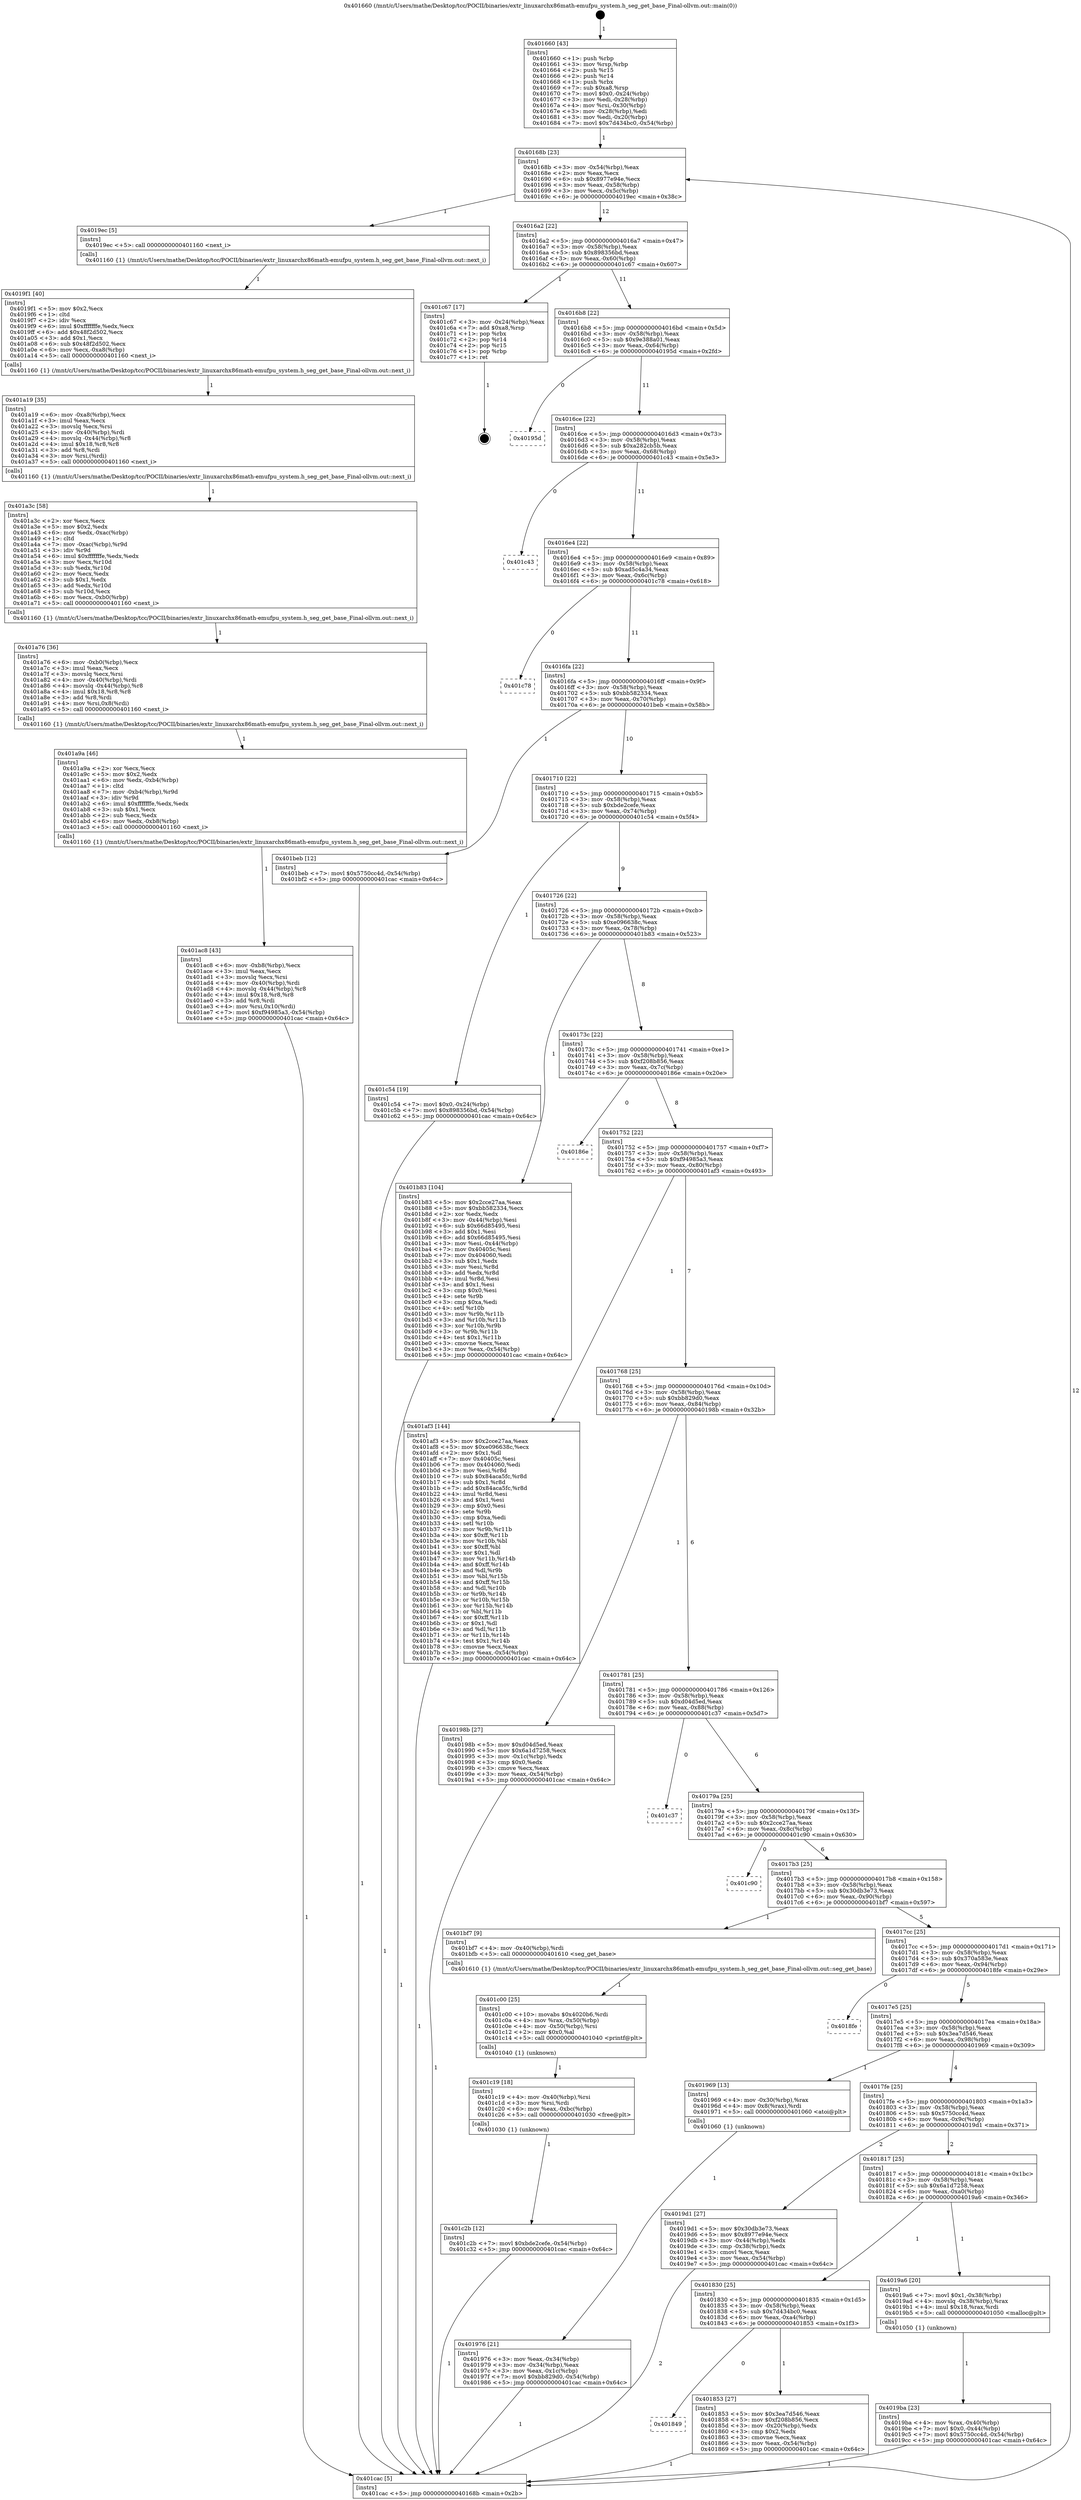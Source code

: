 digraph "0x401660" {
  label = "0x401660 (/mnt/c/Users/mathe/Desktop/tcc/POCII/binaries/extr_linuxarchx86math-emufpu_system.h_seg_get_base_Final-ollvm.out::main(0))"
  labelloc = "t"
  node[shape=record]

  Entry [label="",width=0.3,height=0.3,shape=circle,fillcolor=black,style=filled]
  "0x40168b" [label="{
     0x40168b [23]\l
     | [instrs]\l
     &nbsp;&nbsp;0x40168b \<+3\>: mov -0x54(%rbp),%eax\l
     &nbsp;&nbsp;0x40168e \<+2\>: mov %eax,%ecx\l
     &nbsp;&nbsp;0x401690 \<+6\>: sub $0x8977e94e,%ecx\l
     &nbsp;&nbsp;0x401696 \<+3\>: mov %eax,-0x58(%rbp)\l
     &nbsp;&nbsp;0x401699 \<+3\>: mov %ecx,-0x5c(%rbp)\l
     &nbsp;&nbsp;0x40169c \<+6\>: je 00000000004019ec \<main+0x38c\>\l
  }"]
  "0x4019ec" [label="{
     0x4019ec [5]\l
     | [instrs]\l
     &nbsp;&nbsp;0x4019ec \<+5\>: call 0000000000401160 \<next_i\>\l
     | [calls]\l
     &nbsp;&nbsp;0x401160 \{1\} (/mnt/c/Users/mathe/Desktop/tcc/POCII/binaries/extr_linuxarchx86math-emufpu_system.h_seg_get_base_Final-ollvm.out::next_i)\l
  }"]
  "0x4016a2" [label="{
     0x4016a2 [22]\l
     | [instrs]\l
     &nbsp;&nbsp;0x4016a2 \<+5\>: jmp 00000000004016a7 \<main+0x47\>\l
     &nbsp;&nbsp;0x4016a7 \<+3\>: mov -0x58(%rbp),%eax\l
     &nbsp;&nbsp;0x4016aa \<+5\>: sub $0x898356bd,%eax\l
     &nbsp;&nbsp;0x4016af \<+3\>: mov %eax,-0x60(%rbp)\l
     &nbsp;&nbsp;0x4016b2 \<+6\>: je 0000000000401c67 \<main+0x607\>\l
  }"]
  Exit [label="",width=0.3,height=0.3,shape=circle,fillcolor=black,style=filled,peripheries=2]
  "0x401c67" [label="{
     0x401c67 [17]\l
     | [instrs]\l
     &nbsp;&nbsp;0x401c67 \<+3\>: mov -0x24(%rbp),%eax\l
     &nbsp;&nbsp;0x401c6a \<+7\>: add $0xa8,%rsp\l
     &nbsp;&nbsp;0x401c71 \<+1\>: pop %rbx\l
     &nbsp;&nbsp;0x401c72 \<+2\>: pop %r14\l
     &nbsp;&nbsp;0x401c74 \<+2\>: pop %r15\l
     &nbsp;&nbsp;0x401c76 \<+1\>: pop %rbp\l
     &nbsp;&nbsp;0x401c77 \<+1\>: ret\l
  }"]
  "0x4016b8" [label="{
     0x4016b8 [22]\l
     | [instrs]\l
     &nbsp;&nbsp;0x4016b8 \<+5\>: jmp 00000000004016bd \<main+0x5d\>\l
     &nbsp;&nbsp;0x4016bd \<+3\>: mov -0x58(%rbp),%eax\l
     &nbsp;&nbsp;0x4016c0 \<+5\>: sub $0x9e388a01,%eax\l
     &nbsp;&nbsp;0x4016c5 \<+3\>: mov %eax,-0x64(%rbp)\l
     &nbsp;&nbsp;0x4016c8 \<+6\>: je 000000000040195d \<main+0x2fd\>\l
  }"]
  "0x401c2b" [label="{
     0x401c2b [12]\l
     | [instrs]\l
     &nbsp;&nbsp;0x401c2b \<+7\>: movl $0xbde2cefe,-0x54(%rbp)\l
     &nbsp;&nbsp;0x401c32 \<+5\>: jmp 0000000000401cac \<main+0x64c\>\l
  }"]
  "0x40195d" [label="{
     0x40195d\l
  }", style=dashed]
  "0x4016ce" [label="{
     0x4016ce [22]\l
     | [instrs]\l
     &nbsp;&nbsp;0x4016ce \<+5\>: jmp 00000000004016d3 \<main+0x73\>\l
     &nbsp;&nbsp;0x4016d3 \<+3\>: mov -0x58(%rbp),%eax\l
     &nbsp;&nbsp;0x4016d6 \<+5\>: sub $0xa282cb5b,%eax\l
     &nbsp;&nbsp;0x4016db \<+3\>: mov %eax,-0x68(%rbp)\l
     &nbsp;&nbsp;0x4016de \<+6\>: je 0000000000401c43 \<main+0x5e3\>\l
  }"]
  "0x401c19" [label="{
     0x401c19 [18]\l
     | [instrs]\l
     &nbsp;&nbsp;0x401c19 \<+4\>: mov -0x40(%rbp),%rsi\l
     &nbsp;&nbsp;0x401c1d \<+3\>: mov %rsi,%rdi\l
     &nbsp;&nbsp;0x401c20 \<+6\>: mov %eax,-0xbc(%rbp)\l
     &nbsp;&nbsp;0x401c26 \<+5\>: call 0000000000401030 \<free@plt\>\l
     | [calls]\l
     &nbsp;&nbsp;0x401030 \{1\} (unknown)\l
  }"]
  "0x401c43" [label="{
     0x401c43\l
  }", style=dashed]
  "0x4016e4" [label="{
     0x4016e4 [22]\l
     | [instrs]\l
     &nbsp;&nbsp;0x4016e4 \<+5\>: jmp 00000000004016e9 \<main+0x89\>\l
     &nbsp;&nbsp;0x4016e9 \<+3\>: mov -0x58(%rbp),%eax\l
     &nbsp;&nbsp;0x4016ec \<+5\>: sub $0xad5c4a34,%eax\l
     &nbsp;&nbsp;0x4016f1 \<+3\>: mov %eax,-0x6c(%rbp)\l
     &nbsp;&nbsp;0x4016f4 \<+6\>: je 0000000000401c78 \<main+0x618\>\l
  }"]
  "0x401c00" [label="{
     0x401c00 [25]\l
     | [instrs]\l
     &nbsp;&nbsp;0x401c00 \<+10\>: movabs $0x4020b6,%rdi\l
     &nbsp;&nbsp;0x401c0a \<+4\>: mov %rax,-0x50(%rbp)\l
     &nbsp;&nbsp;0x401c0e \<+4\>: mov -0x50(%rbp),%rsi\l
     &nbsp;&nbsp;0x401c12 \<+2\>: mov $0x0,%al\l
     &nbsp;&nbsp;0x401c14 \<+5\>: call 0000000000401040 \<printf@plt\>\l
     | [calls]\l
     &nbsp;&nbsp;0x401040 \{1\} (unknown)\l
  }"]
  "0x401c78" [label="{
     0x401c78\l
  }", style=dashed]
  "0x4016fa" [label="{
     0x4016fa [22]\l
     | [instrs]\l
     &nbsp;&nbsp;0x4016fa \<+5\>: jmp 00000000004016ff \<main+0x9f\>\l
     &nbsp;&nbsp;0x4016ff \<+3\>: mov -0x58(%rbp),%eax\l
     &nbsp;&nbsp;0x401702 \<+5\>: sub $0xbb582334,%eax\l
     &nbsp;&nbsp;0x401707 \<+3\>: mov %eax,-0x70(%rbp)\l
     &nbsp;&nbsp;0x40170a \<+6\>: je 0000000000401beb \<main+0x58b\>\l
  }"]
  "0x401ac8" [label="{
     0x401ac8 [43]\l
     | [instrs]\l
     &nbsp;&nbsp;0x401ac8 \<+6\>: mov -0xb8(%rbp),%ecx\l
     &nbsp;&nbsp;0x401ace \<+3\>: imul %eax,%ecx\l
     &nbsp;&nbsp;0x401ad1 \<+3\>: movslq %ecx,%rsi\l
     &nbsp;&nbsp;0x401ad4 \<+4\>: mov -0x40(%rbp),%rdi\l
     &nbsp;&nbsp;0x401ad8 \<+4\>: movslq -0x44(%rbp),%r8\l
     &nbsp;&nbsp;0x401adc \<+4\>: imul $0x18,%r8,%r8\l
     &nbsp;&nbsp;0x401ae0 \<+3\>: add %r8,%rdi\l
     &nbsp;&nbsp;0x401ae3 \<+4\>: mov %rsi,0x10(%rdi)\l
     &nbsp;&nbsp;0x401ae7 \<+7\>: movl $0xf94985a3,-0x54(%rbp)\l
     &nbsp;&nbsp;0x401aee \<+5\>: jmp 0000000000401cac \<main+0x64c\>\l
  }"]
  "0x401beb" [label="{
     0x401beb [12]\l
     | [instrs]\l
     &nbsp;&nbsp;0x401beb \<+7\>: movl $0x5750cc4d,-0x54(%rbp)\l
     &nbsp;&nbsp;0x401bf2 \<+5\>: jmp 0000000000401cac \<main+0x64c\>\l
  }"]
  "0x401710" [label="{
     0x401710 [22]\l
     | [instrs]\l
     &nbsp;&nbsp;0x401710 \<+5\>: jmp 0000000000401715 \<main+0xb5\>\l
     &nbsp;&nbsp;0x401715 \<+3\>: mov -0x58(%rbp),%eax\l
     &nbsp;&nbsp;0x401718 \<+5\>: sub $0xbde2cefe,%eax\l
     &nbsp;&nbsp;0x40171d \<+3\>: mov %eax,-0x74(%rbp)\l
     &nbsp;&nbsp;0x401720 \<+6\>: je 0000000000401c54 \<main+0x5f4\>\l
  }"]
  "0x401a9a" [label="{
     0x401a9a [46]\l
     | [instrs]\l
     &nbsp;&nbsp;0x401a9a \<+2\>: xor %ecx,%ecx\l
     &nbsp;&nbsp;0x401a9c \<+5\>: mov $0x2,%edx\l
     &nbsp;&nbsp;0x401aa1 \<+6\>: mov %edx,-0xb4(%rbp)\l
     &nbsp;&nbsp;0x401aa7 \<+1\>: cltd\l
     &nbsp;&nbsp;0x401aa8 \<+7\>: mov -0xb4(%rbp),%r9d\l
     &nbsp;&nbsp;0x401aaf \<+3\>: idiv %r9d\l
     &nbsp;&nbsp;0x401ab2 \<+6\>: imul $0xfffffffe,%edx,%edx\l
     &nbsp;&nbsp;0x401ab8 \<+3\>: sub $0x1,%ecx\l
     &nbsp;&nbsp;0x401abb \<+2\>: sub %ecx,%edx\l
     &nbsp;&nbsp;0x401abd \<+6\>: mov %edx,-0xb8(%rbp)\l
     &nbsp;&nbsp;0x401ac3 \<+5\>: call 0000000000401160 \<next_i\>\l
     | [calls]\l
     &nbsp;&nbsp;0x401160 \{1\} (/mnt/c/Users/mathe/Desktop/tcc/POCII/binaries/extr_linuxarchx86math-emufpu_system.h_seg_get_base_Final-ollvm.out::next_i)\l
  }"]
  "0x401c54" [label="{
     0x401c54 [19]\l
     | [instrs]\l
     &nbsp;&nbsp;0x401c54 \<+7\>: movl $0x0,-0x24(%rbp)\l
     &nbsp;&nbsp;0x401c5b \<+7\>: movl $0x898356bd,-0x54(%rbp)\l
     &nbsp;&nbsp;0x401c62 \<+5\>: jmp 0000000000401cac \<main+0x64c\>\l
  }"]
  "0x401726" [label="{
     0x401726 [22]\l
     | [instrs]\l
     &nbsp;&nbsp;0x401726 \<+5\>: jmp 000000000040172b \<main+0xcb\>\l
     &nbsp;&nbsp;0x40172b \<+3\>: mov -0x58(%rbp),%eax\l
     &nbsp;&nbsp;0x40172e \<+5\>: sub $0xe096638c,%eax\l
     &nbsp;&nbsp;0x401733 \<+3\>: mov %eax,-0x78(%rbp)\l
     &nbsp;&nbsp;0x401736 \<+6\>: je 0000000000401b83 \<main+0x523\>\l
  }"]
  "0x401a76" [label="{
     0x401a76 [36]\l
     | [instrs]\l
     &nbsp;&nbsp;0x401a76 \<+6\>: mov -0xb0(%rbp),%ecx\l
     &nbsp;&nbsp;0x401a7c \<+3\>: imul %eax,%ecx\l
     &nbsp;&nbsp;0x401a7f \<+3\>: movslq %ecx,%rsi\l
     &nbsp;&nbsp;0x401a82 \<+4\>: mov -0x40(%rbp),%rdi\l
     &nbsp;&nbsp;0x401a86 \<+4\>: movslq -0x44(%rbp),%r8\l
     &nbsp;&nbsp;0x401a8a \<+4\>: imul $0x18,%r8,%r8\l
     &nbsp;&nbsp;0x401a8e \<+3\>: add %r8,%rdi\l
     &nbsp;&nbsp;0x401a91 \<+4\>: mov %rsi,0x8(%rdi)\l
     &nbsp;&nbsp;0x401a95 \<+5\>: call 0000000000401160 \<next_i\>\l
     | [calls]\l
     &nbsp;&nbsp;0x401160 \{1\} (/mnt/c/Users/mathe/Desktop/tcc/POCII/binaries/extr_linuxarchx86math-emufpu_system.h_seg_get_base_Final-ollvm.out::next_i)\l
  }"]
  "0x401b83" [label="{
     0x401b83 [104]\l
     | [instrs]\l
     &nbsp;&nbsp;0x401b83 \<+5\>: mov $0x2cce27aa,%eax\l
     &nbsp;&nbsp;0x401b88 \<+5\>: mov $0xbb582334,%ecx\l
     &nbsp;&nbsp;0x401b8d \<+2\>: xor %edx,%edx\l
     &nbsp;&nbsp;0x401b8f \<+3\>: mov -0x44(%rbp),%esi\l
     &nbsp;&nbsp;0x401b92 \<+6\>: sub $0x66d85495,%esi\l
     &nbsp;&nbsp;0x401b98 \<+3\>: add $0x1,%esi\l
     &nbsp;&nbsp;0x401b9b \<+6\>: add $0x66d85495,%esi\l
     &nbsp;&nbsp;0x401ba1 \<+3\>: mov %esi,-0x44(%rbp)\l
     &nbsp;&nbsp;0x401ba4 \<+7\>: mov 0x40405c,%esi\l
     &nbsp;&nbsp;0x401bab \<+7\>: mov 0x404060,%edi\l
     &nbsp;&nbsp;0x401bb2 \<+3\>: sub $0x1,%edx\l
     &nbsp;&nbsp;0x401bb5 \<+3\>: mov %esi,%r8d\l
     &nbsp;&nbsp;0x401bb8 \<+3\>: add %edx,%r8d\l
     &nbsp;&nbsp;0x401bbb \<+4\>: imul %r8d,%esi\l
     &nbsp;&nbsp;0x401bbf \<+3\>: and $0x1,%esi\l
     &nbsp;&nbsp;0x401bc2 \<+3\>: cmp $0x0,%esi\l
     &nbsp;&nbsp;0x401bc5 \<+4\>: sete %r9b\l
     &nbsp;&nbsp;0x401bc9 \<+3\>: cmp $0xa,%edi\l
     &nbsp;&nbsp;0x401bcc \<+4\>: setl %r10b\l
     &nbsp;&nbsp;0x401bd0 \<+3\>: mov %r9b,%r11b\l
     &nbsp;&nbsp;0x401bd3 \<+3\>: and %r10b,%r11b\l
     &nbsp;&nbsp;0x401bd6 \<+3\>: xor %r10b,%r9b\l
     &nbsp;&nbsp;0x401bd9 \<+3\>: or %r9b,%r11b\l
     &nbsp;&nbsp;0x401bdc \<+4\>: test $0x1,%r11b\l
     &nbsp;&nbsp;0x401be0 \<+3\>: cmovne %ecx,%eax\l
     &nbsp;&nbsp;0x401be3 \<+3\>: mov %eax,-0x54(%rbp)\l
     &nbsp;&nbsp;0x401be6 \<+5\>: jmp 0000000000401cac \<main+0x64c\>\l
  }"]
  "0x40173c" [label="{
     0x40173c [22]\l
     | [instrs]\l
     &nbsp;&nbsp;0x40173c \<+5\>: jmp 0000000000401741 \<main+0xe1\>\l
     &nbsp;&nbsp;0x401741 \<+3\>: mov -0x58(%rbp),%eax\l
     &nbsp;&nbsp;0x401744 \<+5\>: sub $0xf208b856,%eax\l
     &nbsp;&nbsp;0x401749 \<+3\>: mov %eax,-0x7c(%rbp)\l
     &nbsp;&nbsp;0x40174c \<+6\>: je 000000000040186e \<main+0x20e\>\l
  }"]
  "0x401a3c" [label="{
     0x401a3c [58]\l
     | [instrs]\l
     &nbsp;&nbsp;0x401a3c \<+2\>: xor %ecx,%ecx\l
     &nbsp;&nbsp;0x401a3e \<+5\>: mov $0x2,%edx\l
     &nbsp;&nbsp;0x401a43 \<+6\>: mov %edx,-0xac(%rbp)\l
     &nbsp;&nbsp;0x401a49 \<+1\>: cltd\l
     &nbsp;&nbsp;0x401a4a \<+7\>: mov -0xac(%rbp),%r9d\l
     &nbsp;&nbsp;0x401a51 \<+3\>: idiv %r9d\l
     &nbsp;&nbsp;0x401a54 \<+6\>: imul $0xfffffffe,%edx,%edx\l
     &nbsp;&nbsp;0x401a5a \<+3\>: mov %ecx,%r10d\l
     &nbsp;&nbsp;0x401a5d \<+3\>: sub %edx,%r10d\l
     &nbsp;&nbsp;0x401a60 \<+2\>: mov %ecx,%edx\l
     &nbsp;&nbsp;0x401a62 \<+3\>: sub $0x1,%edx\l
     &nbsp;&nbsp;0x401a65 \<+3\>: add %edx,%r10d\l
     &nbsp;&nbsp;0x401a68 \<+3\>: sub %r10d,%ecx\l
     &nbsp;&nbsp;0x401a6b \<+6\>: mov %ecx,-0xb0(%rbp)\l
     &nbsp;&nbsp;0x401a71 \<+5\>: call 0000000000401160 \<next_i\>\l
     | [calls]\l
     &nbsp;&nbsp;0x401160 \{1\} (/mnt/c/Users/mathe/Desktop/tcc/POCII/binaries/extr_linuxarchx86math-emufpu_system.h_seg_get_base_Final-ollvm.out::next_i)\l
  }"]
  "0x40186e" [label="{
     0x40186e\l
  }", style=dashed]
  "0x401752" [label="{
     0x401752 [22]\l
     | [instrs]\l
     &nbsp;&nbsp;0x401752 \<+5\>: jmp 0000000000401757 \<main+0xf7\>\l
     &nbsp;&nbsp;0x401757 \<+3\>: mov -0x58(%rbp),%eax\l
     &nbsp;&nbsp;0x40175a \<+5\>: sub $0xf94985a3,%eax\l
     &nbsp;&nbsp;0x40175f \<+3\>: mov %eax,-0x80(%rbp)\l
     &nbsp;&nbsp;0x401762 \<+6\>: je 0000000000401af3 \<main+0x493\>\l
  }"]
  "0x401a19" [label="{
     0x401a19 [35]\l
     | [instrs]\l
     &nbsp;&nbsp;0x401a19 \<+6\>: mov -0xa8(%rbp),%ecx\l
     &nbsp;&nbsp;0x401a1f \<+3\>: imul %eax,%ecx\l
     &nbsp;&nbsp;0x401a22 \<+3\>: movslq %ecx,%rsi\l
     &nbsp;&nbsp;0x401a25 \<+4\>: mov -0x40(%rbp),%rdi\l
     &nbsp;&nbsp;0x401a29 \<+4\>: movslq -0x44(%rbp),%r8\l
     &nbsp;&nbsp;0x401a2d \<+4\>: imul $0x18,%r8,%r8\l
     &nbsp;&nbsp;0x401a31 \<+3\>: add %r8,%rdi\l
     &nbsp;&nbsp;0x401a34 \<+3\>: mov %rsi,(%rdi)\l
     &nbsp;&nbsp;0x401a37 \<+5\>: call 0000000000401160 \<next_i\>\l
     | [calls]\l
     &nbsp;&nbsp;0x401160 \{1\} (/mnt/c/Users/mathe/Desktop/tcc/POCII/binaries/extr_linuxarchx86math-emufpu_system.h_seg_get_base_Final-ollvm.out::next_i)\l
  }"]
  "0x401af3" [label="{
     0x401af3 [144]\l
     | [instrs]\l
     &nbsp;&nbsp;0x401af3 \<+5\>: mov $0x2cce27aa,%eax\l
     &nbsp;&nbsp;0x401af8 \<+5\>: mov $0xe096638c,%ecx\l
     &nbsp;&nbsp;0x401afd \<+2\>: mov $0x1,%dl\l
     &nbsp;&nbsp;0x401aff \<+7\>: mov 0x40405c,%esi\l
     &nbsp;&nbsp;0x401b06 \<+7\>: mov 0x404060,%edi\l
     &nbsp;&nbsp;0x401b0d \<+3\>: mov %esi,%r8d\l
     &nbsp;&nbsp;0x401b10 \<+7\>: sub $0x84aca5fc,%r8d\l
     &nbsp;&nbsp;0x401b17 \<+4\>: sub $0x1,%r8d\l
     &nbsp;&nbsp;0x401b1b \<+7\>: add $0x84aca5fc,%r8d\l
     &nbsp;&nbsp;0x401b22 \<+4\>: imul %r8d,%esi\l
     &nbsp;&nbsp;0x401b26 \<+3\>: and $0x1,%esi\l
     &nbsp;&nbsp;0x401b29 \<+3\>: cmp $0x0,%esi\l
     &nbsp;&nbsp;0x401b2c \<+4\>: sete %r9b\l
     &nbsp;&nbsp;0x401b30 \<+3\>: cmp $0xa,%edi\l
     &nbsp;&nbsp;0x401b33 \<+4\>: setl %r10b\l
     &nbsp;&nbsp;0x401b37 \<+3\>: mov %r9b,%r11b\l
     &nbsp;&nbsp;0x401b3a \<+4\>: xor $0xff,%r11b\l
     &nbsp;&nbsp;0x401b3e \<+3\>: mov %r10b,%bl\l
     &nbsp;&nbsp;0x401b41 \<+3\>: xor $0xff,%bl\l
     &nbsp;&nbsp;0x401b44 \<+3\>: xor $0x1,%dl\l
     &nbsp;&nbsp;0x401b47 \<+3\>: mov %r11b,%r14b\l
     &nbsp;&nbsp;0x401b4a \<+4\>: and $0xff,%r14b\l
     &nbsp;&nbsp;0x401b4e \<+3\>: and %dl,%r9b\l
     &nbsp;&nbsp;0x401b51 \<+3\>: mov %bl,%r15b\l
     &nbsp;&nbsp;0x401b54 \<+4\>: and $0xff,%r15b\l
     &nbsp;&nbsp;0x401b58 \<+3\>: and %dl,%r10b\l
     &nbsp;&nbsp;0x401b5b \<+3\>: or %r9b,%r14b\l
     &nbsp;&nbsp;0x401b5e \<+3\>: or %r10b,%r15b\l
     &nbsp;&nbsp;0x401b61 \<+3\>: xor %r15b,%r14b\l
     &nbsp;&nbsp;0x401b64 \<+3\>: or %bl,%r11b\l
     &nbsp;&nbsp;0x401b67 \<+4\>: xor $0xff,%r11b\l
     &nbsp;&nbsp;0x401b6b \<+3\>: or $0x1,%dl\l
     &nbsp;&nbsp;0x401b6e \<+3\>: and %dl,%r11b\l
     &nbsp;&nbsp;0x401b71 \<+3\>: or %r11b,%r14b\l
     &nbsp;&nbsp;0x401b74 \<+4\>: test $0x1,%r14b\l
     &nbsp;&nbsp;0x401b78 \<+3\>: cmovne %ecx,%eax\l
     &nbsp;&nbsp;0x401b7b \<+3\>: mov %eax,-0x54(%rbp)\l
     &nbsp;&nbsp;0x401b7e \<+5\>: jmp 0000000000401cac \<main+0x64c\>\l
  }"]
  "0x401768" [label="{
     0x401768 [25]\l
     | [instrs]\l
     &nbsp;&nbsp;0x401768 \<+5\>: jmp 000000000040176d \<main+0x10d\>\l
     &nbsp;&nbsp;0x40176d \<+3\>: mov -0x58(%rbp),%eax\l
     &nbsp;&nbsp;0x401770 \<+5\>: sub $0xbb829d0,%eax\l
     &nbsp;&nbsp;0x401775 \<+6\>: mov %eax,-0x84(%rbp)\l
     &nbsp;&nbsp;0x40177b \<+6\>: je 000000000040198b \<main+0x32b\>\l
  }"]
  "0x4019f1" [label="{
     0x4019f1 [40]\l
     | [instrs]\l
     &nbsp;&nbsp;0x4019f1 \<+5\>: mov $0x2,%ecx\l
     &nbsp;&nbsp;0x4019f6 \<+1\>: cltd\l
     &nbsp;&nbsp;0x4019f7 \<+2\>: idiv %ecx\l
     &nbsp;&nbsp;0x4019f9 \<+6\>: imul $0xfffffffe,%edx,%ecx\l
     &nbsp;&nbsp;0x4019ff \<+6\>: add $0x48f2d502,%ecx\l
     &nbsp;&nbsp;0x401a05 \<+3\>: add $0x1,%ecx\l
     &nbsp;&nbsp;0x401a08 \<+6\>: sub $0x48f2d502,%ecx\l
     &nbsp;&nbsp;0x401a0e \<+6\>: mov %ecx,-0xa8(%rbp)\l
     &nbsp;&nbsp;0x401a14 \<+5\>: call 0000000000401160 \<next_i\>\l
     | [calls]\l
     &nbsp;&nbsp;0x401160 \{1\} (/mnt/c/Users/mathe/Desktop/tcc/POCII/binaries/extr_linuxarchx86math-emufpu_system.h_seg_get_base_Final-ollvm.out::next_i)\l
  }"]
  "0x40198b" [label="{
     0x40198b [27]\l
     | [instrs]\l
     &nbsp;&nbsp;0x40198b \<+5\>: mov $0xd04d5ed,%eax\l
     &nbsp;&nbsp;0x401990 \<+5\>: mov $0x6a1d7258,%ecx\l
     &nbsp;&nbsp;0x401995 \<+3\>: mov -0x1c(%rbp),%edx\l
     &nbsp;&nbsp;0x401998 \<+3\>: cmp $0x0,%edx\l
     &nbsp;&nbsp;0x40199b \<+3\>: cmove %ecx,%eax\l
     &nbsp;&nbsp;0x40199e \<+3\>: mov %eax,-0x54(%rbp)\l
     &nbsp;&nbsp;0x4019a1 \<+5\>: jmp 0000000000401cac \<main+0x64c\>\l
  }"]
  "0x401781" [label="{
     0x401781 [25]\l
     | [instrs]\l
     &nbsp;&nbsp;0x401781 \<+5\>: jmp 0000000000401786 \<main+0x126\>\l
     &nbsp;&nbsp;0x401786 \<+3\>: mov -0x58(%rbp),%eax\l
     &nbsp;&nbsp;0x401789 \<+5\>: sub $0xd04d5ed,%eax\l
     &nbsp;&nbsp;0x40178e \<+6\>: mov %eax,-0x88(%rbp)\l
     &nbsp;&nbsp;0x401794 \<+6\>: je 0000000000401c37 \<main+0x5d7\>\l
  }"]
  "0x4019ba" [label="{
     0x4019ba [23]\l
     | [instrs]\l
     &nbsp;&nbsp;0x4019ba \<+4\>: mov %rax,-0x40(%rbp)\l
     &nbsp;&nbsp;0x4019be \<+7\>: movl $0x0,-0x44(%rbp)\l
     &nbsp;&nbsp;0x4019c5 \<+7\>: movl $0x5750cc4d,-0x54(%rbp)\l
     &nbsp;&nbsp;0x4019cc \<+5\>: jmp 0000000000401cac \<main+0x64c\>\l
  }"]
  "0x401c37" [label="{
     0x401c37\l
  }", style=dashed]
  "0x40179a" [label="{
     0x40179a [25]\l
     | [instrs]\l
     &nbsp;&nbsp;0x40179a \<+5\>: jmp 000000000040179f \<main+0x13f\>\l
     &nbsp;&nbsp;0x40179f \<+3\>: mov -0x58(%rbp),%eax\l
     &nbsp;&nbsp;0x4017a2 \<+5\>: sub $0x2cce27aa,%eax\l
     &nbsp;&nbsp;0x4017a7 \<+6\>: mov %eax,-0x8c(%rbp)\l
     &nbsp;&nbsp;0x4017ad \<+6\>: je 0000000000401c90 \<main+0x630\>\l
  }"]
  "0x401976" [label="{
     0x401976 [21]\l
     | [instrs]\l
     &nbsp;&nbsp;0x401976 \<+3\>: mov %eax,-0x34(%rbp)\l
     &nbsp;&nbsp;0x401979 \<+3\>: mov -0x34(%rbp),%eax\l
     &nbsp;&nbsp;0x40197c \<+3\>: mov %eax,-0x1c(%rbp)\l
     &nbsp;&nbsp;0x40197f \<+7\>: movl $0xbb829d0,-0x54(%rbp)\l
     &nbsp;&nbsp;0x401986 \<+5\>: jmp 0000000000401cac \<main+0x64c\>\l
  }"]
  "0x401c90" [label="{
     0x401c90\l
  }", style=dashed]
  "0x4017b3" [label="{
     0x4017b3 [25]\l
     | [instrs]\l
     &nbsp;&nbsp;0x4017b3 \<+5\>: jmp 00000000004017b8 \<main+0x158\>\l
     &nbsp;&nbsp;0x4017b8 \<+3\>: mov -0x58(%rbp),%eax\l
     &nbsp;&nbsp;0x4017bb \<+5\>: sub $0x30db3e73,%eax\l
     &nbsp;&nbsp;0x4017c0 \<+6\>: mov %eax,-0x90(%rbp)\l
     &nbsp;&nbsp;0x4017c6 \<+6\>: je 0000000000401bf7 \<main+0x597\>\l
  }"]
  "0x401660" [label="{
     0x401660 [43]\l
     | [instrs]\l
     &nbsp;&nbsp;0x401660 \<+1\>: push %rbp\l
     &nbsp;&nbsp;0x401661 \<+3\>: mov %rsp,%rbp\l
     &nbsp;&nbsp;0x401664 \<+2\>: push %r15\l
     &nbsp;&nbsp;0x401666 \<+2\>: push %r14\l
     &nbsp;&nbsp;0x401668 \<+1\>: push %rbx\l
     &nbsp;&nbsp;0x401669 \<+7\>: sub $0xa8,%rsp\l
     &nbsp;&nbsp;0x401670 \<+7\>: movl $0x0,-0x24(%rbp)\l
     &nbsp;&nbsp;0x401677 \<+3\>: mov %edi,-0x28(%rbp)\l
     &nbsp;&nbsp;0x40167a \<+4\>: mov %rsi,-0x30(%rbp)\l
     &nbsp;&nbsp;0x40167e \<+3\>: mov -0x28(%rbp),%edi\l
     &nbsp;&nbsp;0x401681 \<+3\>: mov %edi,-0x20(%rbp)\l
     &nbsp;&nbsp;0x401684 \<+7\>: movl $0x7d434bc0,-0x54(%rbp)\l
  }"]
  "0x401bf7" [label="{
     0x401bf7 [9]\l
     | [instrs]\l
     &nbsp;&nbsp;0x401bf7 \<+4\>: mov -0x40(%rbp),%rdi\l
     &nbsp;&nbsp;0x401bfb \<+5\>: call 0000000000401610 \<seg_get_base\>\l
     | [calls]\l
     &nbsp;&nbsp;0x401610 \{1\} (/mnt/c/Users/mathe/Desktop/tcc/POCII/binaries/extr_linuxarchx86math-emufpu_system.h_seg_get_base_Final-ollvm.out::seg_get_base)\l
  }"]
  "0x4017cc" [label="{
     0x4017cc [25]\l
     | [instrs]\l
     &nbsp;&nbsp;0x4017cc \<+5\>: jmp 00000000004017d1 \<main+0x171\>\l
     &nbsp;&nbsp;0x4017d1 \<+3\>: mov -0x58(%rbp),%eax\l
     &nbsp;&nbsp;0x4017d4 \<+5\>: sub $0x370a583e,%eax\l
     &nbsp;&nbsp;0x4017d9 \<+6\>: mov %eax,-0x94(%rbp)\l
     &nbsp;&nbsp;0x4017df \<+6\>: je 00000000004018fe \<main+0x29e\>\l
  }"]
  "0x401cac" [label="{
     0x401cac [5]\l
     | [instrs]\l
     &nbsp;&nbsp;0x401cac \<+5\>: jmp 000000000040168b \<main+0x2b\>\l
  }"]
  "0x4018fe" [label="{
     0x4018fe\l
  }", style=dashed]
  "0x4017e5" [label="{
     0x4017e5 [25]\l
     | [instrs]\l
     &nbsp;&nbsp;0x4017e5 \<+5\>: jmp 00000000004017ea \<main+0x18a\>\l
     &nbsp;&nbsp;0x4017ea \<+3\>: mov -0x58(%rbp),%eax\l
     &nbsp;&nbsp;0x4017ed \<+5\>: sub $0x3ea7d546,%eax\l
     &nbsp;&nbsp;0x4017f2 \<+6\>: mov %eax,-0x98(%rbp)\l
     &nbsp;&nbsp;0x4017f8 \<+6\>: je 0000000000401969 \<main+0x309\>\l
  }"]
  "0x401849" [label="{
     0x401849\l
  }", style=dashed]
  "0x401969" [label="{
     0x401969 [13]\l
     | [instrs]\l
     &nbsp;&nbsp;0x401969 \<+4\>: mov -0x30(%rbp),%rax\l
     &nbsp;&nbsp;0x40196d \<+4\>: mov 0x8(%rax),%rdi\l
     &nbsp;&nbsp;0x401971 \<+5\>: call 0000000000401060 \<atoi@plt\>\l
     | [calls]\l
     &nbsp;&nbsp;0x401060 \{1\} (unknown)\l
  }"]
  "0x4017fe" [label="{
     0x4017fe [25]\l
     | [instrs]\l
     &nbsp;&nbsp;0x4017fe \<+5\>: jmp 0000000000401803 \<main+0x1a3\>\l
     &nbsp;&nbsp;0x401803 \<+3\>: mov -0x58(%rbp),%eax\l
     &nbsp;&nbsp;0x401806 \<+5\>: sub $0x5750cc4d,%eax\l
     &nbsp;&nbsp;0x40180b \<+6\>: mov %eax,-0x9c(%rbp)\l
     &nbsp;&nbsp;0x401811 \<+6\>: je 00000000004019d1 \<main+0x371\>\l
  }"]
  "0x401853" [label="{
     0x401853 [27]\l
     | [instrs]\l
     &nbsp;&nbsp;0x401853 \<+5\>: mov $0x3ea7d546,%eax\l
     &nbsp;&nbsp;0x401858 \<+5\>: mov $0xf208b856,%ecx\l
     &nbsp;&nbsp;0x40185d \<+3\>: mov -0x20(%rbp),%edx\l
     &nbsp;&nbsp;0x401860 \<+3\>: cmp $0x2,%edx\l
     &nbsp;&nbsp;0x401863 \<+3\>: cmovne %ecx,%eax\l
     &nbsp;&nbsp;0x401866 \<+3\>: mov %eax,-0x54(%rbp)\l
     &nbsp;&nbsp;0x401869 \<+5\>: jmp 0000000000401cac \<main+0x64c\>\l
  }"]
  "0x4019d1" [label="{
     0x4019d1 [27]\l
     | [instrs]\l
     &nbsp;&nbsp;0x4019d1 \<+5\>: mov $0x30db3e73,%eax\l
     &nbsp;&nbsp;0x4019d6 \<+5\>: mov $0x8977e94e,%ecx\l
     &nbsp;&nbsp;0x4019db \<+3\>: mov -0x44(%rbp),%edx\l
     &nbsp;&nbsp;0x4019de \<+3\>: cmp -0x38(%rbp),%edx\l
     &nbsp;&nbsp;0x4019e1 \<+3\>: cmovl %ecx,%eax\l
     &nbsp;&nbsp;0x4019e4 \<+3\>: mov %eax,-0x54(%rbp)\l
     &nbsp;&nbsp;0x4019e7 \<+5\>: jmp 0000000000401cac \<main+0x64c\>\l
  }"]
  "0x401817" [label="{
     0x401817 [25]\l
     | [instrs]\l
     &nbsp;&nbsp;0x401817 \<+5\>: jmp 000000000040181c \<main+0x1bc\>\l
     &nbsp;&nbsp;0x40181c \<+3\>: mov -0x58(%rbp),%eax\l
     &nbsp;&nbsp;0x40181f \<+5\>: sub $0x6a1d7258,%eax\l
     &nbsp;&nbsp;0x401824 \<+6\>: mov %eax,-0xa0(%rbp)\l
     &nbsp;&nbsp;0x40182a \<+6\>: je 00000000004019a6 \<main+0x346\>\l
  }"]
  "0x401830" [label="{
     0x401830 [25]\l
     | [instrs]\l
     &nbsp;&nbsp;0x401830 \<+5\>: jmp 0000000000401835 \<main+0x1d5\>\l
     &nbsp;&nbsp;0x401835 \<+3\>: mov -0x58(%rbp),%eax\l
     &nbsp;&nbsp;0x401838 \<+5\>: sub $0x7d434bc0,%eax\l
     &nbsp;&nbsp;0x40183d \<+6\>: mov %eax,-0xa4(%rbp)\l
     &nbsp;&nbsp;0x401843 \<+6\>: je 0000000000401853 \<main+0x1f3\>\l
  }"]
  "0x4019a6" [label="{
     0x4019a6 [20]\l
     | [instrs]\l
     &nbsp;&nbsp;0x4019a6 \<+7\>: movl $0x1,-0x38(%rbp)\l
     &nbsp;&nbsp;0x4019ad \<+4\>: movslq -0x38(%rbp),%rax\l
     &nbsp;&nbsp;0x4019b1 \<+4\>: imul $0x18,%rax,%rdi\l
     &nbsp;&nbsp;0x4019b5 \<+5\>: call 0000000000401050 \<malloc@plt\>\l
     | [calls]\l
     &nbsp;&nbsp;0x401050 \{1\} (unknown)\l
  }"]
  Entry -> "0x401660" [label=" 1"]
  "0x40168b" -> "0x4019ec" [label=" 1"]
  "0x40168b" -> "0x4016a2" [label=" 12"]
  "0x401c67" -> Exit [label=" 1"]
  "0x4016a2" -> "0x401c67" [label=" 1"]
  "0x4016a2" -> "0x4016b8" [label=" 11"]
  "0x401c54" -> "0x401cac" [label=" 1"]
  "0x4016b8" -> "0x40195d" [label=" 0"]
  "0x4016b8" -> "0x4016ce" [label=" 11"]
  "0x401c2b" -> "0x401cac" [label=" 1"]
  "0x4016ce" -> "0x401c43" [label=" 0"]
  "0x4016ce" -> "0x4016e4" [label=" 11"]
  "0x401c19" -> "0x401c2b" [label=" 1"]
  "0x4016e4" -> "0x401c78" [label=" 0"]
  "0x4016e4" -> "0x4016fa" [label=" 11"]
  "0x401c00" -> "0x401c19" [label=" 1"]
  "0x4016fa" -> "0x401beb" [label=" 1"]
  "0x4016fa" -> "0x401710" [label=" 10"]
  "0x401bf7" -> "0x401c00" [label=" 1"]
  "0x401710" -> "0x401c54" [label=" 1"]
  "0x401710" -> "0x401726" [label=" 9"]
  "0x401beb" -> "0x401cac" [label=" 1"]
  "0x401726" -> "0x401b83" [label=" 1"]
  "0x401726" -> "0x40173c" [label=" 8"]
  "0x401b83" -> "0x401cac" [label=" 1"]
  "0x40173c" -> "0x40186e" [label=" 0"]
  "0x40173c" -> "0x401752" [label=" 8"]
  "0x401af3" -> "0x401cac" [label=" 1"]
  "0x401752" -> "0x401af3" [label=" 1"]
  "0x401752" -> "0x401768" [label=" 7"]
  "0x401ac8" -> "0x401cac" [label=" 1"]
  "0x401768" -> "0x40198b" [label=" 1"]
  "0x401768" -> "0x401781" [label=" 6"]
  "0x401a9a" -> "0x401ac8" [label=" 1"]
  "0x401781" -> "0x401c37" [label=" 0"]
  "0x401781" -> "0x40179a" [label=" 6"]
  "0x401a76" -> "0x401a9a" [label=" 1"]
  "0x40179a" -> "0x401c90" [label=" 0"]
  "0x40179a" -> "0x4017b3" [label=" 6"]
  "0x401a3c" -> "0x401a76" [label=" 1"]
  "0x4017b3" -> "0x401bf7" [label=" 1"]
  "0x4017b3" -> "0x4017cc" [label=" 5"]
  "0x401a19" -> "0x401a3c" [label=" 1"]
  "0x4017cc" -> "0x4018fe" [label=" 0"]
  "0x4017cc" -> "0x4017e5" [label=" 5"]
  "0x4019f1" -> "0x401a19" [label=" 1"]
  "0x4017e5" -> "0x401969" [label=" 1"]
  "0x4017e5" -> "0x4017fe" [label=" 4"]
  "0x4019ec" -> "0x4019f1" [label=" 1"]
  "0x4017fe" -> "0x4019d1" [label=" 2"]
  "0x4017fe" -> "0x401817" [label=" 2"]
  "0x4019d1" -> "0x401cac" [label=" 2"]
  "0x401817" -> "0x4019a6" [label=" 1"]
  "0x401817" -> "0x401830" [label=" 1"]
  "0x4019ba" -> "0x401cac" [label=" 1"]
  "0x401830" -> "0x401853" [label=" 1"]
  "0x401830" -> "0x401849" [label=" 0"]
  "0x401853" -> "0x401cac" [label=" 1"]
  "0x401660" -> "0x40168b" [label=" 1"]
  "0x401cac" -> "0x40168b" [label=" 12"]
  "0x401969" -> "0x401976" [label=" 1"]
  "0x401976" -> "0x401cac" [label=" 1"]
  "0x40198b" -> "0x401cac" [label=" 1"]
  "0x4019a6" -> "0x4019ba" [label=" 1"]
}
